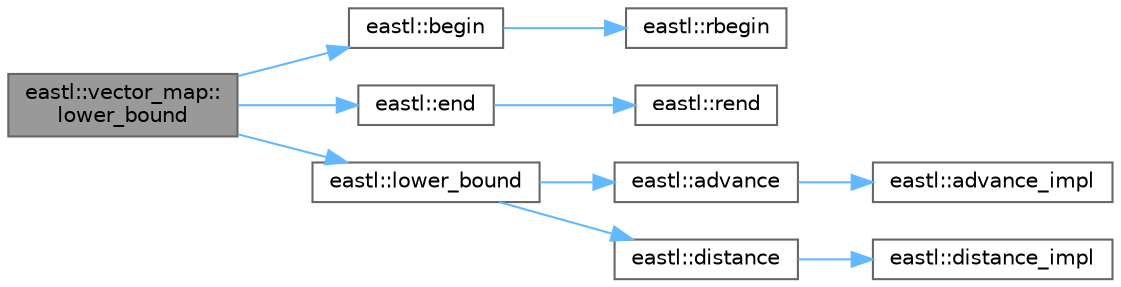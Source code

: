 digraph "eastl::vector_map::lower_bound"
{
 // LATEX_PDF_SIZE
  bgcolor="transparent";
  edge [fontname=Helvetica,fontsize=10,labelfontname=Helvetica,labelfontsize=10];
  node [fontname=Helvetica,fontsize=10,shape=box,height=0.2,width=0.4];
  rankdir="LR";
  Node1 [id="Node000001",label="eastl::vector_map::\llower_bound",height=0.2,width=0.4,color="gray40", fillcolor="grey60", style="filled", fontcolor="black",tooltip=" "];
  Node1 -> Node2 [id="edge10_Node000001_Node000002",color="steelblue1",style="solid",tooltip=" "];
  Node2 [id="Node000002",label="eastl::begin",height=0.2,width=0.4,color="grey40", fillcolor="white", style="filled",URL="$namespaceeastl.html#a5416077556bbc43ecf1cdbab7b44c386",tooltip=" "];
  Node2 -> Node3 [id="edge11_Node000002_Node000003",color="steelblue1",style="solid",tooltip=" "];
  Node3 [id="Node000003",label="eastl::rbegin",height=0.2,width=0.4,color="grey40", fillcolor="white", style="filled",URL="$namespaceeastl.html#a9ba06f406320b604f73c79812da2e3c4",tooltip=" "];
  Node1 -> Node4 [id="edge12_Node000001_Node000004",color="steelblue1",style="solid",tooltip=" "];
  Node4 [id="Node000004",label="eastl::end",height=0.2,width=0.4,color="grey40", fillcolor="white", style="filled",URL="$namespaceeastl.html#a015a7329c4b84d454b87496532739b69",tooltip=" "];
  Node4 -> Node5 [id="edge13_Node000004_Node000005",color="steelblue1",style="solid",tooltip=" "];
  Node5 [id="Node000005",label="eastl::rend",height=0.2,width=0.4,color="grey40", fillcolor="white", style="filled",URL="$namespaceeastl.html#ac08b3f3f0eb349df6dc6475d5c8df724",tooltip=" "];
  Node1 -> Node6 [id="edge14_Node000001_Node000006",color="steelblue1",style="solid",tooltip=" "];
  Node6 [id="Node000006",label="eastl::lower_bound",height=0.2,width=0.4,color="grey40", fillcolor="white", style="filled",URL="$namespaceeastl.html#a6354b0cbfcb8a4e59967dd315a9ef847",tooltip=" "];
  Node6 -> Node7 [id="edge15_Node000006_Node000007",color="steelblue1",style="solid",tooltip=" "];
  Node7 [id="Node000007",label="eastl::advance",height=0.2,width=0.4,color="grey40", fillcolor="white", style="filled",URL="$namespaceeastl.html#a8b905cd5bfa46bb3e9bbfd73ca783a7d",tooltip=" "];
  Node7 -> Node8 [id="edge16_Node000007_Node000008",color="steelblue1",style="solid",tooltip=" "];
  Node8 [id="Node000008",label="eastl::advance_impl",height=0.2,width=0.4,color="grey40", fillcolor="white", style="filled",URL="$namespaceeastl.html#a1de47179e50035c30c99c38aa94c59a2",tooltip=" "];
  Node6 -> Node9 [id="edge17_Node000006_Node000009",color="steelblue1",style="solid",tooltip=" "];
  Node9 [id="Node000009",label="eastl::distance",height=0.2,width=0.4,color="grey40", fillcolor="white", style="filled",URL="$namespaceeastl.html#ab917da722315c1690092f5014763fa32",tooltip=" "];
  Node9 -> Node10 [id="edge18_Node000009_Node000010",color="steelblue1",style="solid",tooltip=" "];
  Node10 [id="Node000010",label="eastl::distance_impl",height=0.2,width=0.4,color="grey40", fillcolor="white", style="filled",URL="$namespaceeastl.html#abecf463555859450615dad4a1887f777",tooltip=" "];
}
